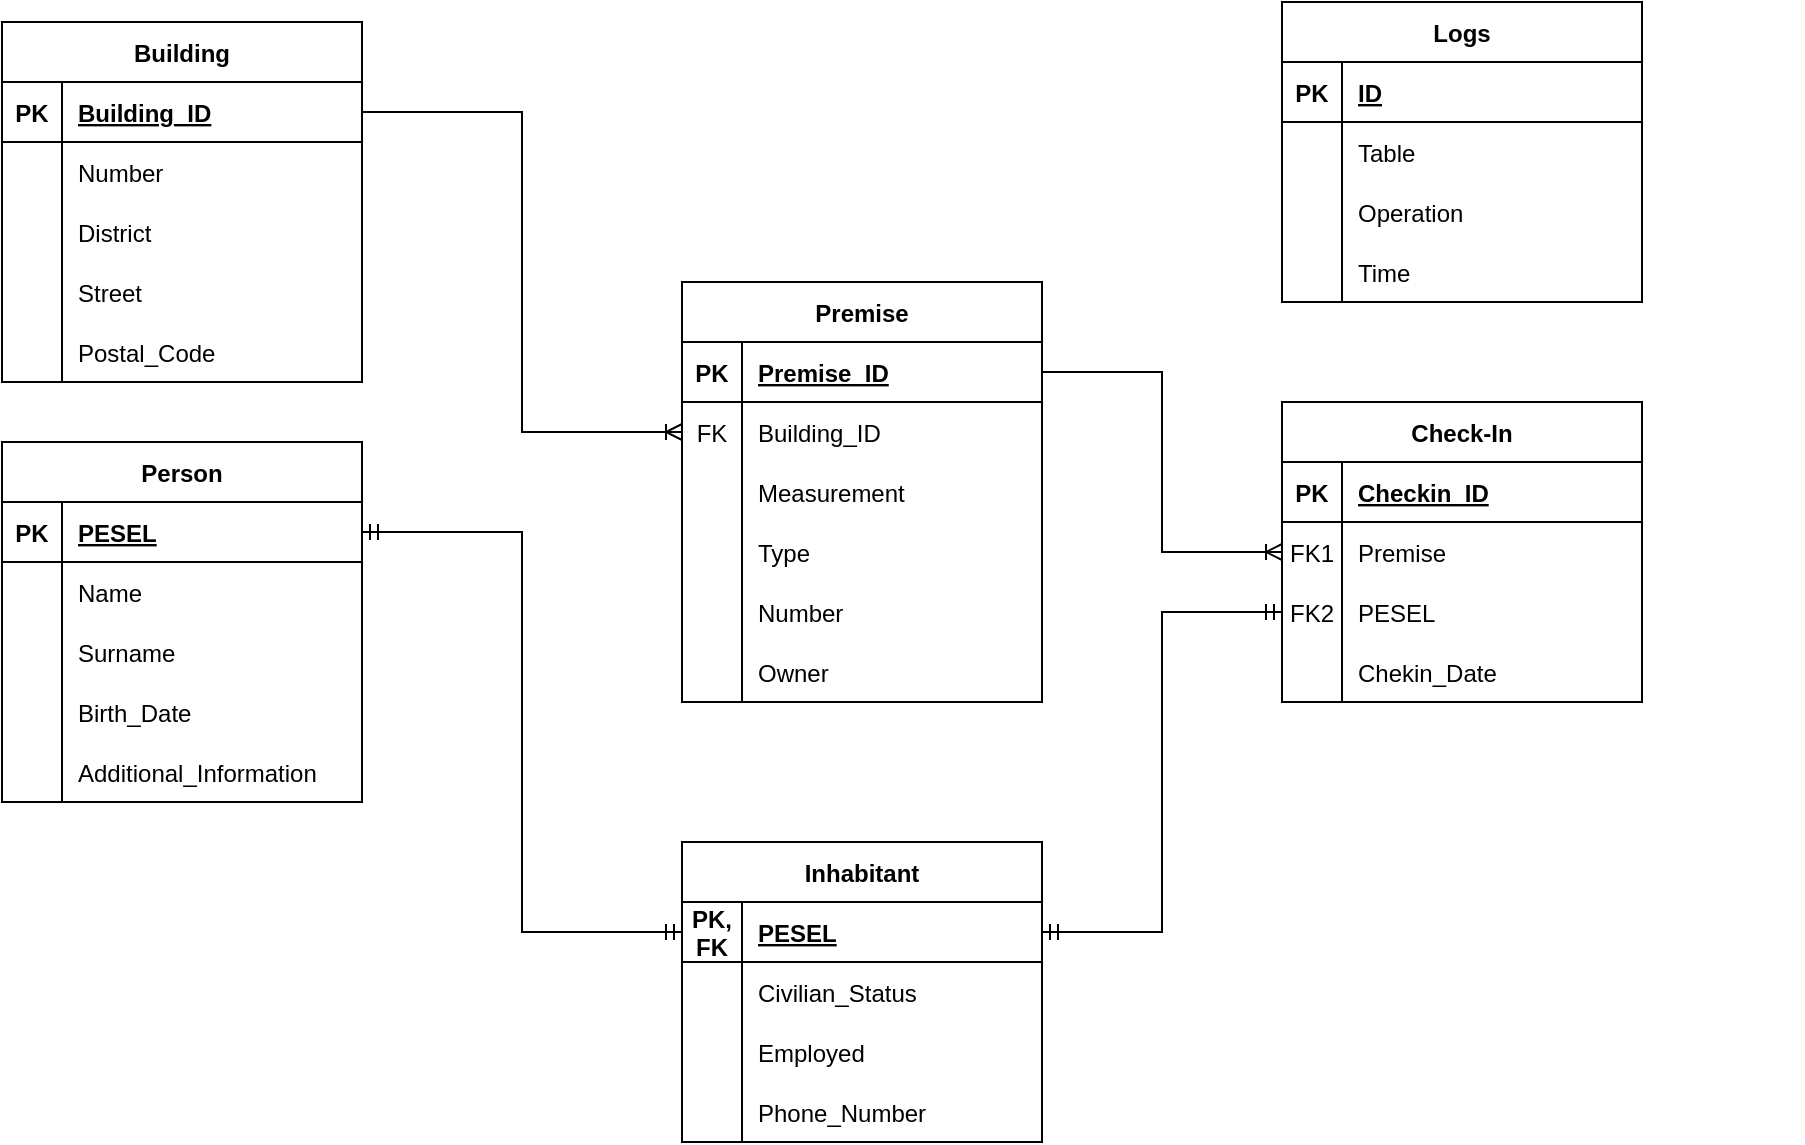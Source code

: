 <mxfile version="19.0.0" type="device" pages="2"><diagram id="moLgc521m12NCyKam7VI" name="Page-1"><mxGraphModel dx="2071" dy="676" grid="1" gridSize="35" guides="1" tooltips="1" connect="1" arrows="1" fold="1" page="1" pageScale="1" pageWidth="850" pageHeight="1100" math="0" shadow="0"><root><mxCell id="0"/><mxCell id="1" parent="0"/><mxCell id="jZ41p8CZAh1OkoE8-AUn-1" value="Person" style="shape=table;startSize=30;container=1;collapsible=1;childLayout=tableLayout;fixedRows=1;rowLines=0;fontStyle=1;align=center;resizeLast=1;" parent="1" vertex="1"><mxGeometry x="-640" y="250" width="180" height="180" as="geometry"/></mxCell><mxCell id="jZ41p8CZAh1OkoE8-AUn-2" value="" style="shape=tableRow;horizontal=0;startSize=0;swimlaneHead=0;swimlaneBody=0;fillColor=none;collapsible=0;dropTarget=0;points=[[0,0.5],[1,0.5]];portConstraint=eastwest;top=0;left=0;right=0;bottom=1;" parent="jZ41p8CZAh1OkoE8-AUn-1" vertex="1"><mxGeometry y="30" width="180" height="30" as="geometry"/></mxCell><mxCell id="jZ41p8CZAh1OkoE8-AUn-3" value="PK" style="shape=partialRectangle;connectable=0;fillColor=none;top=0;left=0;bottom=0;right=0;fontStyle=1;overflow=hidden;" parent="jZ41p8CZAh1OkoE8-AUn-2" vertex="1"><mxGeometry width="30" height="30" as="geometry"><mxRectangle width="30" height="30" as="alternateBounds"/></mxGeometry></mxCell><mxCell id="jZ41p8CZAh1OkoE8-AUn-4" value="PESEL" style="shape=partialRectangle;connectable=0;fillColor=none;top=0;left=0;bottom=0;right=0;align=left;spacingLeft=6;fontStyle=5;overflow=hidden;" parent="jZ41p8CZAh1OkoE8-AUn-2" vertex="1"><mxGeometry x="30" width="150" height="30" as="geometry"><mxRectangle width="150" height="30" as="alternateBounds"/></mxGeometry></mxCell><mxCell id="jZ41p8CZAh1OkoE8-AUn-5" value="" style="shape=tableRow;horizontal=0;startSize=0;swimlaneHead=0;swimlaneBody=0;fillColor=none;collapsible=0;dropTarget=0;points=[[0,0.5],[1,0.5]];portConstraint=eastwest;top=0;left=0;right=0;bottom=0;" parent="jZ41p8CZAh1OkoE8-AUn-1" vertex="1"><mxGeometry y="60" width="180" height="30" as="geometry"/></mxCell><mxCell id="jZ41p8CZAh1OkoE8-AUn-6" value="" style="shape=partialRectangle;connectable=0;fillColor=none;top=0;left=0;bottom=0;right=0;editable=1;overflow=hidden;" parent="jZ41p8CZAh1OkoE8-AUn-5" vertex="1"><mxGeometry width="30" height="30" as="geometry"><mxRectangle width="30" height="30" as="alternateBounds"/></mxGeometry></mxCell><mxCell id="jZ41p8CZAh1OkoE8-AUn-7" value="Name" style="shape=partialRectangle;connectable=0;fillColor=none;top=0;left=0;bottom=0;right=0;align=left;spacingLeft=6;overflow=hidden;" parent="jZ41p8CZAh1OkoE8-AUn-5" vertex="1"><mxGeometry x="30" width="150" height="30" as="geometry"><mxRectangle width="150" height="30" as="alternateBounds"/></mxGeometry></mxCell><mxCell id="jZ41p8CZAh1OkoE8-AUn-8" value="" style="shape=tableRow;horizontal=0;startSize=0;swimlaneHead=0;swimlaneBody=0;fillColor=none;collapsible=0;dropTarget=0;points=[[0,0.5],[1,0.5]];portConstraint=eastwest;top=0;left=0;right=0;bottom=0;" parent="jZ41p8CZAh1OkoE8-AUn-1" vertex="1"><mxGeometry y="90" width="180" height="30" as="geometry"/></mxCell><mxCell id="jZ41p8CZAh1OkoE8-AUn-9" value="" style="shape=partialRectangle;connectable=0;fillColor=none;top=0;left=0;bottom=0;right=0;editable=1;overflow=hidden;" parent="jZ41p8CZAh1OkoE8-AUn-8" vertex="1"><mxGeometry width="30" height="30" as="geometry"><mxRectangle width="30" height="30" as="alternateBounds"/></mxGeometry></mxCell><mxCell id="jZ41p8CZAh1OkoE8-AUn-10" value="Surname" style="shape=partialRectangle;connectable=0;fillColor=none;top=0;left=0;bottom=0;right=0;align=left;spacingLeft=6;overflow=hidden;" parent="jZ41p8CZAh1OkoE8-AUn-8" vertex="1"><mxGeometry x="30" width="150" height="30" as="geometry"><mxRectangle width="150" height="30" as="alternateBounds"/></mxGeometry></mxCell><mxCell id="jZ41p8CZAh1OkoE8-AUn-11" value="" style="shape=tableRow;horizontal=0;startSize=0;swimlaneHead=0;swimlaneBody=0;fillColor=none;collapsible=0;dropTarget=0;points=[[0,0.5],[1,0.5]];portConstraint=eastwest;top=0;left=0;right=0;bottom=0;" parent="jZ41p8CZAh1OkoE8-AUn-1" vertex="1"><mxGeometry y="120" width="180" height="30" as="geometry"/></mxCell><mxCell id="jZ41p8CZAh1OkoE8-AUn-12" value="" style="shape=partialRectangle;connectable=0;fillColor=none;top=0;left=0;bottom=0;right=0;editable=1;overflow=hidden;" parent="jZ41p8CZAh1OkoE8-AUn-11" vertex="1"><mxGeometry width="30" height="30" as="geometry"><mxRectangle width="30" height="30" as="alternateBounds"/></mxGeometry></mxCell><mxCell id="jZ41p8CZAh1OkoE8-AUn-13" value="Birth_Date" style="shape=partialRectangle;connectable=0;fillColor=none;top=0;left=0;bottom=0;right=0;align=left;spacingLeft=6;overflow=hidden;" parent="jZ41p8CZAh1OkoE8-AUn-11" vertex="1"><mxGeometry x="30" width="150" height="30" as="geometry"><mxRectangle width="150" height="30" as="alternateBounds"/></mxGeometry></mxCell><mxCell id="HREgjbCwTLpqX0zaJ1C2-5" value="" style="shape=tableRow;horizontal=0;startSize=0;swimlaneHead=0;swimlaneBody=0;fillColor=none;collapsible=0;dropTarget=0;points=[[0,0.5],[1,0.5]];portConstraint=eastwest;top=0;left=0;right=0;bottom=0;" parent="jZ41p8CZAh1OkoE8-AUn-1" vertex="1"><mxGeometry y="150" width="180" height="30" as="geometry"/></mxCell><mxCell id="HREgjbCwTLpqX0zaJ1C2-6" value="" style="shape=partialRectangle;connectable=0;fillColor=none;top=0;left=0;bottom=0;right=0;editable=1;overflow=hidden;" parent="HREgjbCwTLpqX0zaJ1C2-5" vertex="1"><mxGeometry width="30" height="30" as="geometry"><mxRectangle width="30" height="30" as="alternateBounds"/></mxGeometry></mxCell><mxCell id="HREgjbCwTLpqX0zaJ1C2-7" value="Additional_Information" style="shape=partialRectangle;connectable=0;fillColor=none;top=0;left=0;bottom=0;right=0;align=left;spacingLeft=6;overflow=hidden;" parent="HREgjbCwTLpqX0zaJ1C2-5" vertex="1"><mxGeometry x="30" width="150" height="30" as="geometry"><mxRectangle width="150" height="30" as="alternateBounds"/></mxGeometry></mxCell><mxCell id="jZ41p8CZAh1OkoE8-AUn-14" value="" style="shape=tableRow;horizontal=0;startSize=0;swimlaneHead=0;swimlaneBody=0;fillColor=none;collapsible=0;dropTarget=0;points=[[0,0.5],[1,0.5]];portConstraint=eastwest;top=0;left=0;right=0;bottom=0;" parent="1" vertex="1"><mxGeometry x="80" y="270" width="180" height="30" as="geometry"/></mxCell><mxCell id="jZ41p8CZAh1OkoE8-AUn-15" value="" style="shape=partialRectangle;connectable=0;fillColor=none;top=0;left=0;bottom=0;right=0;editable=1;overflow=hidden;" parent="jZ41p8CZAh1OkoE8-AUn-14" vertex="1"><mxGeometry width="30" height="30" as="geometry"><mxRectangle width="30" height="30" as="alternateBounds"/></mxGeometry></mxCell><mxCell id="jZ41p8CZAh1OkoE8-AUn-24" value="Premise" style="shape=table;startSize=30;container=1;collapsible=1;childLayout=tableLayout;fixedRows=1;rowLines=0;fontStyle=1;align=center;resizeLast=1;" parent="1" vertex="1"><mxGeometry x="-300" y="170" width="180" height="210" as="geometry"/></mxCell><mxCell id="jZ41p8CZAh1OkoE8-AUn-25" value="" style="shape=tableRow;horizontal=0;startSize=0;swimlaneHead=0;swimlaneBody=0;fillColor=none;collapsible=0;dropTarget=0;points=[[0,0.5],[1,0.5]];portConstraint=eastwest;top=0;left=0;right=0;bottom=1;" parent="jZ41p8CZAh1OkoE8-AUn-24" vertex="1"><mxGeometry y="30" width="180" height="30" as="geometry"/></mxCell><mxCell id="jZ41p8CZAh1OkoE8-AUn-26" value="PK" style="shape=partialRectangle;connectable=0;fillColor=none;top=0;left=0;bottom=0;right=0;fontStyle=1;overflow=hidden;" parent="jZ41p8CZAh1OkoE8-AUn-25" vertex="1"><mxGeometry width="30" height="30" as="geometry"><mxRectangle width="30" height="30" as="alternateBounds"/></mxGeometry></mxCell><mxCell id="jZ41p8CZAh1OkoE8-AUn-27" value="Premise_ID" style="shape=partialRectangle;connectable=0;fillColor=none;top=0;left=0;bottom=0;right=0;align=left;spacingLeft=6;fontStyle=5;overflow=hidden;" parent="jZ41p8CZAh1OkoE8-AUn-25" vertex="1"><mxGeometry x="30" width="150" height="30" as="geometry"><mxRectangle width="150" height="30" as="alternateBounds"/></mxGeometry></mxCell><mxCell id="jZ41p8CZAh1OkoE8-AUn-28" value="" style="shape=tableRow;horizontal=0;startSize=0;swimlaneHead=0;swimlaneBody=0;fillColor=none;collapsible=0;dropTarget=0;points=[[0,0.5],[1,0.5]];portConstraint=eastwest;top=0;left=0;right=0;bottom=0;" parent="jZ41p8CZAh1OkoE8-AUn-24" vertex="1"><mxGeometry y="60" width="180" height="30" as="geometry"/></mxCell><mxCell id="jZ41p8CZAh1OkoE8-AUn-29" value="FK" style="shape=partialRectangle;connectable=0;fillColor=none;top=0;left=0;bottom=0;right=0;editable=1;overflow=hidden;" parent="jZ41p8CZAh1OkoE8-AUn-28" vertex="1"><mxGeometry width="30" height="30" as="geometry"><mxRectangle width="30" height="30" as="alternateBounds"/></mxGeometry></mxCell><mxCell id="jZ41p8CZAh1OkoE8-AUn-30" value="Building_ID" style="shape=partialRectangle;connectable=0;fillColor=none;top=0;left=0;bottom=0;right=0;align=left;spacingLeft=6;overflow=hidden;" parent="jZ41p8CZAh1OkoE8-AUn-28" vertex="1"><mxGeometry x="30" width="150" height="30" as="geometry"><mxRectangle width="150" height="30" as="alternateBounds"/></mxGeometry></mxCell><mxCell id="jZ41p8CZAh1OkoE8-AUn-31" value="" style="shape=tableRow;horizontal=0;startSize=0;swimlaneHead=0;swimlaneBody=0;fillColor=none;collapsible=0;dropTarget=0;points=[[0,0.5],[1,0.5]];portConstraint=eastwest;top=0;left=0;right=0;bottom=0;" parent="jZ41p8CZAh1OkoE8-AUn-24" vertex="1"><mxGeometry y="90" width="180" height="30" as="geometry"/></mxCell><mxCell id="jZ41p8CZAh1OkoE8-AUn-32" value="" style="shape=partialRectangle;connectable=0;fillColor=none;top=0;left=0;bottom=0;right=0;editable=1;overflow=hidden;" parent="jZ41p8CZAh1OkoE8-AUn-31" vertex="1"><mxGeometry width="30" height="30" as="geometry"><mxRectangle width="30" height="30" as="alternateBounds"/></mxGeometry></mxCell><mxCell id="jZ41p8CZAh1OkoE8-AUn-33" value="Measurement" style="shape=partialRectangle;connectable=0;fillColor=none;top=0;left=0;bottom=0;right=0;align=left;spacingLeft=6;overflow=hidden;" parent="jZ41p8CZAh1OkoE8-AUn-31" vertex="1"><mxGeometry x="30" width="150" height="30" as="geometry"><mxRectangle width="150" height="30" as="alternateBounds"/></mxGeometry></mxCell><mxCell id="jZ41p8CZAh1OkoE8-AUn-34" value="" style="shape=tableRow;horizontal=0;startSize=0;swimlaneHead=0;swimlaneBody=0;fillColor=none;collapsible=0;dropTarget=0;points=[[0,0.5],[1,0.5]];portConstraint=eastwest;top=0;left=0;right=0;bottom=0;" parent="jZ41p8CZAh1OkoE8-AUn-24" vertex="1"><mxGeometry y="120" width="180" height="30" as="geometry"/></mxCell><mxCell id="jZ41p8CZAh1OkoE8-AUn-35" value="" style="shape=partialRectangle;connectable=0;fillColor=none;top=0;left=0;bottom=0;right=0;editable=1;overflow=hidden;" parent="jZ41p8CZAh1OkoE8-AUn-34" vertex="1"><mxGeometry width="30" height="30" as="geometry"><mxRectangle width="30" height="30" as="alternateBounds"/></mxGeometry></mxCell><mxCell id="jZ41p8CZAh1OkoE8-AUn-36" value="Type" style="shape=partialRectangle;connectable=0;fillColor=none;top=0;left=0;bottom=0;right=0;align=left;spacingLeft=6;overflow=hidden;" parent="jZ41p8CZAh1OkoE8-AUn-34" vertex="1"><mxGeometry x="30" width="150" height="30" as="geometry"><mxRectangle width="150" height="30" as="alternateBounds"/></mxGeometry></mxCell><mxCell id="jZ41p8CZAh1OkoE8-AUn-37" value="" style="shape=tableRow;horizontal=0;startSize=0;swimlaneHead=0;swimlaneBody=0;fillColor=none;collapsible=0;dropTarget=0;points=[[0,0.5],[1,0.5]];portConstraint=eastwest;top=0;left=0;right=0;bottom=0;" parent="jZ41p8CZAh1OkoE8-AUn-24" vertex="1"><mxGeometry y="150" width="180" height="30" as="geometry"/></mxCell><mxCell id="jZ41p8CZAh1OkoE8-AUn-38" value="" style="shape=partialRectangle;connectable=0;fillColor=none;top=0;left=0;bottom=0;right=0;editable=1;overflow=hidden;" parent="jZ41p8CZAh1OkoE8-AUn-37" vertex="1"><mxGeometry width="30" height="30" as="geometry"><mxRectangle width="30" height="30" as="alternateBounds"/></mxGeometry></mxCell><mxCell id="jZ41p8CZAh1OkoE8-AUn-39" value="Number" style="shape=partialRectangle;connectable=0;fillColor=none;top=0;left=0;bottom=0;right=0;align=left;spacingLeft=6;overflow=hidden;" parent="jZ41p8CZAh1OkoE8-AUn-37" vertex="1"><mxGeometry x="30" width="150" height="30" as="geometry"><mxRectangle width="150" height="30" as="alternateBounds"/></mxGeometry></mxCell><mxCell id="HREgjbCwTLpqX0zaJ1C2-9" value="" style="shape=tableRow;horizontal=0;startSize=0;swimlaneHead=0;swimlaneBody=0;fillColor=none;collapsible=0;dropTarget=0;points=[[0,0.5],[1,0.5]];portConstraint=eastwest;top=0;left=0;right=0;bottom=0;" parent="jZ41p8CZAh1OkoE8-AUn-24" vertex="1"><mxGeometry y="180" width="180" height="30" as="geometry"/></mxCell><mxCell id="HREgjbCwTLpqX0zaJ1C2-10" value="" style="shape=partialRectangle;connectable=0;fillColor=none;top=0;left=0;bottom=0;right=0;editable=1;overflow=hidden;" parent="HREgjbCwTLpqX0zaJ1C2-9" vertex="1"><mxGeometry width="30" height="30" as="geometry"><mxRectangle width="30" height="30" as="alternateBounds"/></mxGeometry></mxCell><mxCell id="HREgjbCwTLpqX0zaJ1C2-11" value="Owner" style="shape=partialRectangle;connectable=0;fillColor=none;top=0;left=0;bottom=0;right=0;align=left;spacingLeft=6;overflow=hidden;" parent="HREgjbCwTLpqX0zaJ1C2-9" vertex="1"><mxGeometry x="30" width="150" height="30" as="geometry"><mxRectangle width="150" height="30" as="alternateBounds"/></mxGeometry></mxCell><mxCell id="jZ41p8CZAh1OkoE8-AUn-40" value="Building" style="shape=table;startSize=30;container=1;collapsible=1;childLayout=tableLayout;fixedRows=1;rowLines=0;fontStyle=1;align=center;resizeLast=1;" parent="1" vertex="1"><mxGeometry x="-640" y="40" width="180" height="180" as="geometry"/></mxCell><mxCell id="jZ41p8CZAh1OkoE8-AUn-41" value="" style="shape=tableRow;horizontal=0;startSize=0;swimlaneHead=0;swimlaneBody=0;fillColor=none;collapsible=0;dropTarget=0;points=[[0,0.5],[1,0.5]];portConstraint=eastwest;top=0;left=0;right=0;bottom=1;" parent="jZ41p8CZAh1OkoE8-AUn-40" vertex="1"><mxGeometry y="30" width="180" height="30" as="geometry"/></mxCell><mxCell id="jZ41p8CZAh1OkoE8-AUn-42" value="PK" style="shape=partialRectangle;connectable=0;fillColor=none;top=0;left=0;bottom=0;right=0;fontStyle=1;overflow=hidden;" parent="jZ41p8CZAh1OkoE8-AUn-41" vertex="1"><mxGeometry width="30" height="30" as="geometry"><mxRectangle width="30" height="30" as="alternateBounds"/></mxGeometry></mxCell><mxCell id="jZ41p8CZAh1OkoE8-AUn-43" value="Building_ID" style="shape=partialRectangle;connectable=0;fillColor=none;top=0;left=0;bottom=0;right=0;align=left;spacingLeft=6;fontStyle=5;overflow=hidden;" parent="jZ41p8CZAh1OkoE8-AUn-41" vertex="1"><mxGeometry x="30" width="150" height="30" as="geometry"><mxRectangle width="150" height="30" as="alternateBounds"/></mxGeometry></mxCell><mxCell id="jZ41p8CZAh1OkoE8-AUn-44" value="" style="shape=tableRow;horizontal=0;startSize=0;swimlaneHead=0;swimlaneBody=0;fillColor=none;collapsible=0;dropTarget=0;points=[[0,0.5],[1,0.5]];portConstraint=eastwest;top=0;left=0;right=0;bottom=0;" parent="jZ41p8CZAh1OkoE8-AUn-40" vertex="1"><mxGeometry y="60" width="180" height="30" as="geometry"/></mxCell><mxCell id="jZ41p8CZAh1OkoE8-AUn-45" value="" style="shape=partialRectangle;connectable=0;fillColor=none;top=0;left=0;bottom=0;right=0;editable=1;overflow=hidden;" parent="jZ41p8CZAh1OkoE8-AUn-44" vertex="1"><mxGeometry width="30" height="30" as="geometry"><mxRectangle width="30" height="30" as="alternateBounds"/></mxGeometry></mxCell><mxCell id="jZ41p8CZAh1OkoE8-AUn-46" value="Number" style="shape=partialRectangle;connectable=0;fillColor=none;top=0;left=0;bottom=0;right=0;align=left;spacingLeft=6;overflow=hidden;" parent="jZ41p8CZAh1OkoE8-AUn-44" vertex="1"><mxGeometry x="30" width="150" height="30" as="geometry"><mxRectangle width="150" height="30" as="alternateBounds"/></mxGeometry></mxCell><mxCell id="jZ41p8CZAh1OkoE8-AUn-47" value="" style="shape=tableRow;horizontal=0;startSize=0;swimlaneHead=0;swimlaneBody=0;fillColor=none;collapsible=0;dropTarget=0;points=[[0,0.5],[1,0.5]];portConstraint=eastwest;top=0;left=0;right=0;bottom=0;" parent="jZ41p8CZAh1OkoE8-AUn-40" vertex="1"><mxGeometry y="90" width="180" height="30" as="geometry"/></mxCell><mxCell id="jZ41p8CZAh1OkoE8-AUn-48" value="" style="shape=partialRectangle;connectable=0;fillColor=none;top=0;left=0;bottom=0;right=0;editable=1;overflow=hidden;" parent="jZ41p8CZAh1OkoE8-AUn-47" vertex="1"><mxGeometry width="30" height="30" as="geometry"><mxRectangle width="30" height="30" as="alternateBounds"/></mxGeometry></mxCell><mxCell id="jZ41p8CZAh1OkoE8-AUn-49" value="District" style="shape=partialRectangle;connectable=0;fillColor=none;top=0;left=0;bottom=0;right=0;align=left;spacingLeft=6;overflow=hidden;" parent="jZ41p8CZAh1OkoE8-AUn-47" vertex="1"><mxGeometry x="30" width="150" height="30" as="geometry"><mxRectangle width="150" height="30" as="alternateBounds"/></mxGeometry></mxCell><mxCell id="jZ41p8CZAh1OkoE8-AUn-50" value="" style="shape=tableRow;horizontal=0;startSize=0;swimlaneHead=0;swimlaneBody=0;fillColor=none;collapsible=0;dropTarget=0;points=[[0,0.5],[1,0.5]];portConstraint=eastwest;top=0;left=0;right=0;bottom=0;" parent="jZ41p8CZAh1OkoE8-AUn-40" vertex="1"><mxGeometry y="120" width="180" height="30" as="geometry"/></mxCell><mxCell id="jZ41p8CZAh1OkoE8-AUn-51" value="" style="shape=partialRectangle;connectable=0;fillColor=none;top=0;left=0;bottom=0;right=0;editable=1;overflow=hidden;" parent="jZ41p8CZAh1OkoE8-AUn-50" vertex="1"><mxGeometry width="30" height="30" as="geometry"><mxRectangle width="30" height="30" as="alternateBounds"/></mxGeometry></mxCell><mxCell id="jZ41p8CZAh1OkoE8-AUn-52" value="Street" style="shape=partialRectangle;connectable=0;fillColor=none;top=0;left=0;bottom=0;right=0;align=left;spacingLeft=6;overflow=hidden;" parent="jZ41p8CZAh1OkoE8-AUn-50" vertex="1"><mxGeometry x="30" width="150" height="30" as="geometry"><mxRectangle width="150" height="30" as="alternateBounds"/></mxGeometry></mxCell><mxCell id="jZ41p8CZAh1OkoE8-AUn-53" value="" style="shape=tableRow;horizontal=0;startSize=0;swimlaneHead=0;swimlaneBody=0;fillColor=none;collapsible=0;dropTarget=0;points=[[0,0.5],[1,0.5]];portConstraint=eastwest;top=0;left=0;right=0;bottom=0;" parent="jZ41p8CZAh1OkoE8-AUn-40" vertex="1"><mxGeometry y="150" width="180" height="30" as="geometry"/></mxCell><mxCell id="jZ41p8CZAh1OkoE8-AUn-54" value="" style="shape=partialRectangle;connectable=0;fillColor=none;top=0;left=0;bottom=0;right=0;editable=1;overflow=hidden;" parent="jZ41p8CZAh1OkoE8-AUn-53" vertex="1"><mxGeometry width="30" height="30" as="geometry"><mxRectangle width="30" height="30" as="alternateBounds"/></mxGeometry></mxCell><mxCell id="jZ41p8CZAh1OkoE8-AUn-55" value="Postal_Code" style="shape=partialRectangle;connectable=0;fillColor=none;top=0;left=0;bottom=0;right=0;align=left;spacingLeft=6;overflow=hidden;" parent="jZ41p8CZAh1OkoE8-AUn-53" vertex="1"><mxGeometry x="30" width="150" height="30" as="geometry"><mxRectangle width="150" height="30" as="alternateBounds"/></mxGeometry></mxCell><mxCell id="jZ41p8CZAh1OkoE8-AUn-58" value="Check-In" style="shape=table;startSize=30;container=1;collapsible=1;childLayout=tableLayout;fixedRows=1;rowLines=0;fontStyle=1;align=center;resizeLast=1;" parent="1" vertex="1"><mxGeometry y="230" width="180" height="150" as="geometry"/></mxCell><mxCell id="jZ41p8CZAh1OkoE8-AUn-59" value="" style="shape=tableRow;horizontal=0;startSize=0;swimlaneHead=0;swimlaneBody=0;fillColor=none;collapsible=0;dropTarget=0;points=[[0,0.5],[1,0.5]];portConstraint=eastwest;top=0;left=0;right=0;bottom=1;" parent="jZ41p8CZAh1OkoE8-AUn-58" vertex="1"><mxGeometry y="30" width="180" height="30" as="geometry"/></mxCell><mxCell id="jZ41p8CZAh1OkoE8-AUn-60" value="PK" style="shape=partialRectangle;connectable=0;fillColor=none;top=0;left=0;bottom=0;right=0;fontStyle=1;overflow=hidden;" parent="jZ41p8CZAh1OkoE8-AUn-59" vertex="1"><mxGeometry width="30" height="30" as="geometry"><mxRectangle width="30" height="30" as="alternateBounds"/></mxGeometry></mxCell><mxCell id="jZ41p8CZAh1OkoE8-AUn-61" value="Checkin_ID" style="shape=partialRectangle;connectable=0;fillColor=none;top=0;left=0;bottom=0;right=0;align=left;spacingLeft=6;fontStyle=5;overflow=hidden;" parent="jZ41p8CZAh1OkoE8-AUn-59" vertex="1"><mxGeometry x="30" width="150" height="30" as="geometry"><mxRectangle width="150" height="30" as="alternateBounds"/></mxGeometry></mxCell><mxCell id="jZ41p8CZAh1OkoE8-AUn-65" value="" style="shape=tableRow;horizontal=0;startSize=0;swimlaneHead=0;swimlaneBody=0;fillColor=none;collapsible=0;dropTarget=0;points=[[0,0.5],[1,0.5]];portConstraint=eastwest;top=0;left=0;right=0;bottom=0;" parent="jZ41p8CZAh1OkoE8-AUn-58" vertex="1"><mxGeometry y="60" width="180" height="30" as="geometry"/></mxCell><mxCell id="jZ41p8CZAh1OkoE8-AUn-66" value="FK1" style="shape=partialRectangle;connectable=0;fillColor=none;top=0;left=0;bottom=0;right=0;editable=1;overflow=hidden;" parent="jZ41p8CZAh1OkoE8-AUn-65" vertex="1"><mxGeometry width="30" height="30" as="geometry"><mxRectangle width="30" height="30" as="alternateBounds"/></mxGeometry></mxCell><mxCell id="jZ41p8CZAh1OkoE8-AUn-67" value="Premise" style="shape=partialRectangle;connectable=0;fillColor=none;top=0;left=0;bottom=0;right=0;align=left;spacingLeft=6;overflow=hidden;" parent="jZ41p8CZAh1OkoE8-AUn-65" vertex="1"><mxGeometry x="30" width="150" height="30" as="geometry"><mxRectangle width="150" height="30" as="alternateBounds"/></mxGeometry></mxCell><mxCell id="jZ41p8CZAh1OkoE8-AUn-68" value="" style="shape=tableRow;horizontal=0;startSize=0;swimlaneHead=0;swimlaneBody=0;fillColor=none;collapsible=0;dropTarget=0;points=[[0,0.5],[1,0.5]];portConstraint=eastwest;top=0;left=0;right=0;bottom=0;" parent="jZ41p8CZAh1OkoE8-AUn-58" vertex="1"><mxGeometry y="90" width="180" height="30" as="geometry"/></mxCell><mxCell id="jZ41p8CZAh1OkoE8-AUn-69" value="FK2" style="shape=partialRectangle;connectable=0;fillColor=none;top=0;left=0;bottom=0;right=0;editable=1;overflow=hidden;" parent="jZ41p8CZAh1OkoE8-AUn-68" vertex="1"><mxGeometry width="30" height="30" as="geometry"><mxRectangle width="30" height="30" as="alternateBounds"/></mxGeometry></mxCell><mxCell id="jZ41p8CZAh1OkoE8-AUn-70" value="PESEL" style="shape=partialRectangle;connectable=0;fillColor=none;top=0;left=0;bottom=0;right=0;align=left;spacingLeft=6;overflow=hidden;" parent="jZ41p8CZAh1OkoE8-AUn-68" vertex="1"><mxGeometry x="30" width="150" height="30" as="geometry"><mxRectangle width="150" height="30" as="alternateBounds"/></mxGeometry></mxCell><mxCell id="jZ41p8CZAh1OkoE8-AUn-71" value="" style="shape=tableRow;horizontal=0;startSize=0;swimlaneHead=0;swimlaneBody=0;fillColor=none;collapsible=0;dropTarget=0;points=[[0,0.5],[1,0.5]];portConstraint=eastwest;top=0;left=0;right=0;bottom=0;" parent="jZ41p8CZAh1OkoE8-AUn-58" vertex="1"><mxGeometry y="120" width="180" height="30" as="geometry"/></mxCell><mxCell id="jZ41p8CZAh1OkoE8-AUn-72" value="" style="shape=partialRectangle;connectable=0;fillColor=none;top=0;left=0;bottom=0;right=0;editable=1;overflow=hidden;" parent="jZ41p8CZAh1OkoE8-AUn-71" vertex="1"><mxGeometry width="30" height="30" as="geometry"><mxRectangle width="30" height="30" as="alternateBounds"/></mxGeometry></mxCell><mxCell id="jZ41p8CZAh1OkoE8-AUn-73" value="Chekin_Date" style="shape=partialRectangle;connectable=0;fillColor=none;top=0;left=0;bottom=0;right=0;align=left;spacingLeft=6;overflow=hidden;" parent="jZ41p8CZAh1OkoE8-AUn-71" vertex="1"><mxGeometry x="30" width="150" height="30" as="geometry"><mxRectangle width="150" height="30" as="alternateBounds"/></mxGeometry></mxCell><mxCell id="jZ41p8CZAh1OkoE8-AUn-74" value="Inhabitant" style="shape=table;startSize=30;container=1;collapsible=1;childLayout=tableLayout;fixedRows=1;rowLines=0;fontStyle=1;align=center;resizeLast=1;" parent="1" vertex="1"><mxGeometry x="-300" y="450" width="180" height="150" as="geometry"/></mxCell><mxCell id="jZ41p8CZAh1OkoE8-AUn-75" value="" style="shape=tableRow;horizontal=0;startSize=0;swimlaneHead=0;swimlaneBody=0;fillColor=none;collapsible=0;dropTarget=0;points=[[0,0.5],[1,0.5]];portConstraint=eastwest;top=0;left=0;right=0;bottom=1;" parent="jZ41p8CZAh1OkoE8-AUn-74" vertex="1"><mxGeometry y="30" width="180" height="30" as="geometry"/></mxCell><mxCell id="jZ41p8CZAh1OkoE8-AUn-76" value="PK,&#10;FK" style="shape=partialRectangle;connectable=0;fillColor=none;top=0;left=0;bottom=0;right=0;fontStyle=1;overflow=hidden;" parent="jZ41p8CZAh1OkoE8-AUn-75" vertex="1"><mxGeometry width="30" height="30" as="geometry"><mxRectangle width="30" height="30" as="alternateBounds"/></mxGeometry></mxCell><mxCell id="jZ41p8CZAh1OkoE8-AUn-77" value="PESEL" style="shape=partialRectangle;connectable=0;fillColor=none;top=0;left=0;bottom=0;right=0;align=left;spacingLeft=6;fontStyle=5;overflow=hidden;" parent="jZ41p8CZAh1OkoE8-AUn-75" vertex="1"><mxGeometry x="30" width="150" height="30" as="geometry"><mxRectangle width="150" height="30" as="alternateBounds"/></mxGeometry></mxCell><mxCell id="jZ41p8CZAh1OkoE8-AUn-81" value="" style="shape=tableRow;horizontal=0;startSize=0;swimlaneHead=0;swimlaneBody=0;fillColor=none;collapsible=0;dropTarget=0;points=[[0,0.5],[1,0.5]];portConstraint=eastwest;top=0;left=0;right=0;bottom=0;" parent="jZ41p8CZAh1OkoE8-AUn-74" vertex="1"><mxGeometry y="60" width="180" height="30" as="geometry"/></mxCell><mxCell id="jZ41p8CZAh1OkoE8-AUn-82" value="" style="shape=partialRectangle;connectable=0;fillColor=none;top=0;left=0;bottom=0;right=0;editable=1;overflow=hidden;" parent="jZ41p8CZAh1OkoE8-AUn-81" vertex="1"><mxGeometry width="30" height="30" as="geometry"><mxRectangle width="30" height="30" as="alternateBounds"/></mxGeometry></mxCell><mxCell id="jZ41p8CZAh1OkoE8-AUn-83" value="Civilian_Status" style="shape=partialRectangle;connectable=0;fillColor=none;top=0;left=0;bottom=0;right=0;align=left;spacingLeft=6;overflow=hidden;" parent="jZ41p8CZAh1OkoE8-AUn-81" vertex="1"><mxGeometry x="30" width="150" height="30" as="geometry"><mxRectangle width="150" height="30" as="alternateBounds"/></mxGeometry></mxCell><mxCell id="jZ41p8CZAh1OkoE8-AUn-84" value="" style="shape=tableRow;horizontal=0;startSize=0;swimlaneHead=0;swimlaneBody=0;fillColor=none;collapsible=0;dropTarget=0;points=[[0,0.5],[1,0.5]];portConstraint=eastwest;top=0;left=0;right=0;bottom=0;" parent="jZ41p8CZAh1OkoE8-AUn-74" vertex="1"><mxGeometry y="90" width="180" height="30" as="geometry"/></mxCell><mxCell id="jZ41p8CZAh1OkoE8-AUn-85" value="" style="shape=partialRectangle;connectable=0;fillColor=none;top=0;left=0;bottom=0;right=0;editable=1;overflow=hidden;" parent="jZ41p8CZAh1OkoE8-AUn-84" vertex="1"><mxGeometry width="30" height="30" as="geometry"><mxRectangle width="30" height="30" as="alternateBounds"/></mxGeometry></mxCell><mxCell id="jZ41p8CZAh1OkoE8-AUn-86" value="Employed" style="shape=partialRectangle;connectable=0;fillColor=none;top=0;left=0;bottom=0;right=0;align=left;spacingLeft=6;overflow=hidden;" parent="jZ41p8CZAh1OkoE8-AUn-84" vertex="1"><mxGeometry x="30" width="150" height="30" as="geometry"><mxRectangle width="150" height="30" as="alternateBounds"/></mxGeometry></mxCell><mxCell id="jZ41p8CZAh1OkoE8-AUn-87" value="" style="shape=tableRow;horizontal=0;startSize=0;swimlaneHead=0;swimlaneBody=0;fillColor=none;collapsible=0;dropTarget=0;points=[[0,0.5],[1,0.5]];portConstraint=eastwest;top=0;left=0;right=0;bottom=0;" parent="jZ41p8CZAh1OkoE8-AUn-74" vertex="1"><mxGeometry y="120" width="180" height="30" as="geometry"/></mxCell><mxCell id="jZ41p8CZAh1OkoE8-AUn-88" value="" style="shape=partialRectangle;connectable=0;fillColor=none;top=0;left=0;bottom=0;right=0;editable=1;overflow=hidden;" parent="jZ41p8CZAh1OkoE8-AUn-87" vertex="1"><mxGeometry width="30" height="30" as="geometry"><mxRectangle width="30" height="30" as="alternateBounds"/></mxGeometry></mxCell><mxCell id="jZ41p8CZAh1OkoE8-AUn-89" value="Phone_Number" style="shape=partialRectangle;connectable=0;fillColor=none;top=0;left=0;bottom=0;right=0;align=left;spacingLeft=6;overflow=hidden;" parent="jZ41p8CZAh1OkoE8-AUn-87" vertex="1"><mxGeometry x="30" width="150" height="30" as="geometry"><mxRectangle width="150" height="30" as="alternateBounds"/></mxGeometry></mxCell><mxCell id="HREgjbCwTLpqX0zaJ1C2-21" value="" style="edgeStyle=orthogonalEdgeStyle;fontSize=12;html=1;endArrow=ERoneToMany;rounded=0;elbow=vertical;exitX=1;exitY=0.5;exitDx=0;exitDy=0;entryX=0;entryY=0.5;entryDx=0;entryDy=0;" parent="1" source="jZ41p8CZAh1OkoE8-AUn-41" target="jZ41p8CZAh1OkoE8-AUn-28" edge="1"><mxGeometry width="100" height="100" relative="1" as="geometry"><mxPoint x="-770" y="320" as="sourcePoint"/><mxPoint x="-670" y="220" as="targetPoint"/></mxGeometry></mxCell><mxCell id="HREgjbCwTLpqX0zaJ1C2-24" value="" style="edgeStyle=orthogonalEdgeStyle;fontSize=12;html=1;endArrow=ERoneToMany;rounded=0;elbow=vertical;exitX=1;exitY=0.5;exitDx=0;exitDy=0;entryX=0;entryY=0.5;entryDx=0;entryDy=0;" parent="1" source="jZ41p8CZAh1OkoE8-AUn-25" target="jZ41p8CZAh1OkoE8-AUn-65" edge="1"><mxGeometry width="100" height="100" relative="1" as="geometry"><mxPoint x="-80" y="180" as="sourcePoint"/><mxPoint x="20" y="80" as="targetPoint"/></mxGeometry></mxCell><mxCell id="HREgjbCwTLpqX0zaJ1C2-25" value="" style="edgeStyle=orthogonalEdgeStyle;fontSize=12;html=1;endArrow=ERmandOne;startArrow=ERmandOne;rounded=0;elbow=vertical;exitX=1;exitY=0.5;exitDx=0;exitDy=0;entryX=0;entryY=0.5;entryDx=0;entryDy=0;" parent="1" source="jZ41p8CZAh1OkoE8-AUn-75" target="jZ41p8CZAh1OkoE8-AUn-68" edge="1"><mxGeometry width="100" height="100" relative="1" as="geometry"><mxPoint x="-10" y="575" as="sourcePoint"/><mxPoint x="90" y="475" as="targetPoint"/></mxGeometry></mxCell><mxCell id="EXK_LaXaY_MdUeCtmoyE-1" value="Logs" style="shape=table;startSize=30;container=1;collapsible=1;childLayout=tableLayout;fixedRows=1;rowLines=0;fontStyle=1;align=center;resizeLast=1;" vertex="1" parent="1"><mxGeometry y="30" width="180" height="150" as="geometry"/></mxCell><mxCell id="EXK_LaXaY_MdUeCtmoyE-2" value="" style="shape=tableRow;horizontal=0;startSize=0;swimlaneHead=0;swimlaneBody=0;fillColor=none;collapsible=0;dropTarget=0;points=[[0,0.5],[1,0.5]];portConstraint=eastwest;top=0;left=0;right=0;bottom=1;" vertex="1" parent="EXK_LaXaY_MdUeCtmoyE-1"><mxGeometry y="30" width="180" height="30" as="geometry"/></mxCell><mxCell id="EXK_LaXaY_MdUeCtmoyE-3" value="PK" style="shape=partialRectangle;connectable=0;fillColor=none;top=0;left=0;bottom=0;right=0;fontStyle=1;overflow=hidden;" vertex="1" parent="EXK_LaXaY_MdUeCtmoyE-2"><mxGeometry width="30" height="30" as="geometry"><mxRectangle width="30" height="30" as="alternateBounds"/></mxGeometry></mxCell><mxCell id="EXK_LaXaY_MdUeCtmoyE-4" value="ID" style="shape=partialRectangle;connectable=0;fillColor=none;top=0;left=0;bottom=0;right=0;align=left;spacingLeft=6;fontStyle=5;overflow=hidden;" vertex="1" parent="EXK_LaXaY_MdUeCtmoyE-2"><mxGeometry x="30" width="150" height="30" as="geometry"><mxRectangle width="150" height="30" as="alternateBounds"/></mxGeometry></mxCell><mxCell id="EXK_LaXaY_MdUeCtmoyE-5" value="" style="shape=tableRow;horizontal=0;startSize=0;swimlaneHead=0;swimlaneBody=0;fillColor=none;collapsible=0;dropTarget=0;points=[[0,0.5],[1,0.5]];portConstraint=eastwest;top=0;left=0;right=0;bottom=0;" vertex="1" parent="EXK_LaXaY_MdUeCtmoyE-1"><mxGeometry y="60" width="180" height="30" as="geometry"/></mxCell><mxCell id="EXK_LaXaY_MdUeCtmoyE-6" value="" style="shape=partialRectangle;connectable=0;fillColor=none;top=0;left=0;bottom=0;right=0;editable=1;overflow=hidden;" vertex="1" parent="EXK_LaXaY_MdUeCtmoyE-5"><mxGeometry width="30" height="30" as="geometry"><mxRectangle width="30" height="30" as="alternateBounds"/></mxGeometry></mxCell><mxCell id="EXK_LaXaY_MdUeCtmoyE-7" value="Table" style="shape=partialRectangle;connectable=0;fillColor=none;top=0;left=0;bottom=0;right=0;align=left;spacingLeft=6;overflow=hidden;" vertex="1" parent="EXK_LaXaY_MdUeCtmoyE-5"><mxGeometry x="30" width="150" height="30" as="geometry"><mxRectangle width="150" height="30" as="alternateBounds"/></mxGeometry></mxCell><mxCell id="EXK_LaXaY_MdUeCtmoyE-8" value="" style="shape=tableRow;horizontal=0;startSize=0;swimlaneHead=0;swimlaneBody=0;fillColor=none;collapsible=0;dropTarget=0;points=[[0,0.5],[1,0.5]];portConstraint=eastwest;top=0;left=0;right=0;bottom=0;" vertex="1" parent="EXK_LaXaY_MdUeCtmoyE-1"><mxGeometry y="90" width="180" height="30" as="geometry"/></mxCell><mxCell id="EXK_LaXaY_MdUeCtmoyE-9" value="" style="shape=partialRectangle;connectable=0;fillColor=none;top=0;left=0;bottom=0;right=0;editable=1;overflow=hidden;" vertex="1" parent="EXK_LaXaY_MdUeCtmoyE-8"><mxGeometry width="30" height="30" as="geometry"><mxRectangle width="30" height="30" as="alternateBounds"/></mxGeometry></mxCell><mxCell id="EXK_LaXaY_MdUeCtmoyE-10" value="Operation" style="shape=partialRectangle;connectable=0;fillColor=none;top=0;left=0;bottom=0;right=0;align=left;spacingLeft=6;overflow=hidden;" vertex="1" parent="EXK_LaXaY_MdUeCtmoyE-8"><mxGeometry x="30" width="150" height="30" as="geometry"><mxRectangle width="150" height="30" as="alternateBounds"/></mxGeometry></mxCell><mxCell id="EXK_LaXaY_MdUeCtmoyE-11" value="" style="shape=tableRow;horizontal=0;startSize=0;swimlaneHead=0;swimlaneBody=0;fillColor=none;collapsible=0;dropTarget=0;points=[[0,0.5],[1,0.5]];portConstraint=eastwest;top=0;left=0;right=0;bottom=0;" vertex="1" parent="EXK_LaXaY_MdUeCtmoyE-1"><mxGeometry y="120" width="180" height="30" as="geometry"/></mxCell><mxCell id="EXK_LaXaY_MdUeCtmoyE-12" value="" style="shape=partialRectangle;connectable=0;fillColor=none;top=0;left=0;bottom=0;right=0;editable=1;overflow=hidden;" vertex="1" parent="EXK_LaXaY_MdUeCtmoyE-11"><mxGeometry width="30" height="30" as="geometry"><mxRectangle width="30" height="30" as="alternateBounds"/></mxGeometry></mxCell><mxCell id="EXK_LaXaY_MdUeCtmoyE-13" value="Time" style="shape=partialRectangle;connectable=0;fillColor=none;top=0;left=0;bottom=0;right=0;align=left;spacingLeft=6;overflow=hidden;" vertex="1" parent="EXK_LaXaY_MdUeCtmoyE-11"><mxGeometry x="30" width="150" height="30" as="geometry"><mxRectangle width="150" height="30" as="alternateBounds"/></mxGeometry></mxCell><mxCell id="Og6f28orvOV83T1LFWui-1" value="" style="edgeStyle=orthogonalEdgeStyle;fontSize=12;html=1;endArrow=ERmandOne;startArrow=ERmandOne;rounded=0;entryX=0;entryY=0.5;entryDx=0;entryDy=0;exitX=1;exitY=0.5;exitDx=0;exitDy=0;" edge="1" parent="1" source="jZ41p8CZAh1OkoE8-AUn-2" target="jZ41p8CZAh1OkoE8-AUn-75"><mxGeometry width="100" height="100" relative="1" as="geometry"><mxPoint x="-525" y="575" as="sourcePoint"/><mxPoint x="-425" y="475" as="targetPoint"/></mxGeometry></mxCell></root></mxGraphModel></diagram><diagram id="Qw1jidjjeLGn5k0M5zvG" name="Page-2"><mxGraphModel dx="2071" dy="676" grid="1" gridSize="10" guides="1" tooltips="1" connect="1" arrows="1" fold="1" page="1" pageScale="1" pageWidth="850" pageHeight="1100" math="0" shadow="0"><root><mxCell id="0"/><mxCell id="1" parent="0"/><mxCell id="U7w31GpJfEegzD1zdbdM-1" value="Person" style="shape=table;startSize=30;container=1;collapsible=1;childLayout=tableLayout;fixedRows=1;rowLines=0;fontStyle=1;align=center;resizeLast=1;" vertex="1" parent="1"><mxGeometry x="-640" y="250" width="230" height="180" as="geometry"/></mxCell><mxCell id="U7w31GpJfEegzD1zdbdM-2" value="" style="shape=tableRow;horizontal=0;startSize=0;swimlaneHead=0;swimlaneBody=0;fillColor=none;collapsible=0;dropTarget=0;points=[[0,0.5],[1,0.5]];portConstraint=eastwest;top=0;left=0;right=0;bottom=1;" vertex="1" parent="U7w31GpJfEegzD1zdbdM-1"><mxGeometry y="30" width="230" height="30" as="geometry"/></mxCell><mxCell id="U7w31GpJfEegzD1zdbdM-3" value="PK" style="shape=partialRectangle;connectable=0;fillColor=none;top=0;left=0;bottom=0;right=0;fontStyle=1;overflow=hidden;" vertex="1" parent="U7w31GpJfEegzD1zdbdM-2"><mxGeometry width="30" height="30" as="geometry"><mxRectangle width="30" height="30" as="alternateBounds"/></mxGeometry></mxCell><mxCell id="U7w31GpJfEegzD1zdbdM-4" value="PESEL : varchar(11)" style="shape=partialRectangle;connectable=0;fillColor=none;top=0;left=0;bottom=0;right=0;align=left;spacingLeft=6;fontStyle=5;overflow=hidden;" vertex="1" parent="U7w31GpJfEegzD1zdbdM-2"><mxGeometry x="30" width="200" height="30" as="geometry"><mxRectangle width="200" height="30" as="alternateBounds"/></mxGeometry></mxCell><mxCell id="U7w31GpJfEegzD1zdbdM-5" value="" style="shape=tableRow;horizontal=0;startSize=0;swimlaneHead=0;swimlaneBody=0;fillColor=none;collapsible=0;dropTarget=0;points=[[0,0.5],[1,0.5]];portConstraint=eastwest;top=0;left=0;right=0;bottom=0;" vertex="1" parent="U7w31GpJfEegzD1zdbdM-1"><mxGeometry y="60" width="230" height="30" as="geometry"/></mxCell><mxCell id="U7w31GpJfEegzD1zdbdM-6" value="" style="shape=partialRectangle;connectable=0;fillColor=none;top=0;left=0;bottom=0;right=0;editable=1;overflow=hidden;" vertex="1" parent="U7w31GpJfEegzD1zdbdM-5"><mxGeometry width="30" height="30" as="geometry"><mxRectangle width="30" height="30" as="alternateBounds"/></mxGeometry></mxCell><mxCell id="U7w31GpJfEegzD1zdbdM-7" value="Name : varchar(30)" style="shape=partialRectangle;connectable=0;fillColor=none;top=0;left=0;bottom=0;right=0;align=left;spacingLeft=6;overflow=hidden;" vertex="1" parent="U7w31GpJfEegzD1zdbdM-5"><mxGeometry x="30" width="200" height="30" as="geometry"><mxRectangle width="200" height="30" as="alternateBounds"/></mxGeometry></mxCell><mxCell id="U7w31GpJfEegzD1zdbdM-8" value="" style="shape=tableRow;horizontal=0;startSize=0;swimlaneHead=0;swimlaneBody=0;fillColor=none;collapsible=0;dropTarget=0;points=[[0,0.5],[1,0.5]];portConstraint=eastwest;top=0;left=0;right=0;bottom=0;" vertex="1" parent="U7w31GpJfEegzD1zdbdM-1"><mxGeometry y="90" width="230" height="30" as="geometry"/></mxCell><mxCell id="U7w31GpJfEegzD1zdbdM-9" value="" style="shape=partialRectangle;connectable=0;fillColor=none;top=0;left=0;bottom=0;right=0;editable=1;overflow=hidden;" vertex="1" parent="U7w31GpJfEegzD1zdbdM-8"><mxGeometry width="30" height="30" as="geometry"><mxRectangle width="30" height="30" as="alternateBounds"/></mxGeometry></mxCell><mxCell id="U7w31GpJfEegzD1zdbdM-10" value="Surname : varchar(30)" style="shape=partialRectangle;connectable=0;fillColor=none;top=0;left=0;bottom=0;right=0;align=left;spacingLeft=6;overflow=hidden;" vertex="1" parent="U7w31GpJfEegzD1zdbdM-8"><mxGeometry x="30" width="200" height="30" as="geometry"><mxRectangle width="200" height="30" as="alternateBounds"/></mxGeometry></mxCell><mxCell id="U7w31GpJfEegzD1zdbdM-11" value="" style="shape=tableRow;horizontal=0;startSize=0;swimlaneHead=0;swimlaneBody=0;fillColor=none;collapsible=0;dropTarget=0;points=[[0,0.5],[1,0.5]];portConstraint=eastwest;top=0;left=0;right=0;bottom=0;" vertex="1" parent="U7w31GpJfEegzD1zdbdM-1"><mxGeometry y="120" width="230" height="30" as="geometry"/></mxCell><mxCell id="U7w31GpJfEegzD1zdbdM-12" value="" style="shape=partialRectangle;connectable=0;fillColor=none;top=0;left=0;bottom=0;right=0;editable=1;overflow=hidden;" vertex="1" parent="U7w31GpJfEegzD1zdbdM-11"><mxGeometry width="30" height="30" as="geometry"><mxRectangle width="30" height="30" as="alternateBounds"/></mxGeometry></mxCell><mxCell id="U7w31GpJfEegzD1zdbdM-13" value="Birth_Date : date" style="shape=partialRectangle;connectable=0;fillColor=none;top=0;left=0;bottom=0;right=0;align=left;spacingLeft=6;overflow=hidden;" vertex="1" parent="U7w31GpJfEegzD1zdbdM-11"><mxGeometry x="30" width="200" height="30" as="geometry"><mxRectangle width="200" height="30" as="alternateBounds"/></mxGeometry></mxCell><mxCell id="U7w31GpJfEegzD1zdbdM-17" value="" style="shape=tableRow;horizontal=0;startSize=0;swimlaneHead=0;swimlaneBody=0;fillColor=none;collapsible=0;dropTarget=0;points=[[0,0.5],[1,0.5]];portConstraint=eastwest;top=0;left=0;right=0;bottom=0;" vertex="1" parent="U7w31GpJfEegzD1zdbdM-1"><mxGeometry y="150" width="230" height="30" as="geometry"/></mxCell><mxCell id="U7w31GpJfEegzD1zdbdM-18" value="" style="shape=partialRectangle;connectable=0;fillColor=none;top=0;left=0;bottom=0;right=0;editable=1;overflow=hidden;" vertex="1" parent="U7w31GpJfEegzD1zdbdM-17"><mxGeometry width="30" height="30" as="geometry"><mxRectangle width="30" height="30" as="alternateBounds"/></mxGeometry></mxCell><mxCell id="U7w31GpJfEegzD1zdbdM-19" value="Additional_Information : varchar(250)" style="shape=partialRectangle;connectable=0;fillColor=none;top=0;left=0;bottom=0;right=0;align=left;spacingLeft=6;overflow=hidden;" vertex="1" parent="U7w31GpJfEegzD1zdbdM-17"><mxGeometry x="30" width="200" height="30" as="geometry"><mxRectangle width="200" height="30" as="alternateBounds"/></mxGeometry></mxCell><mxCell id="U7w31GpJfEegzD1zdbdM-20" value="" style="shape=partialRectangle;connectable=0;fillColor=none;top=0;left=0;bottom=0;right=0;editable=1;overflow=hidden;" vertex="1" parent="1"><mxGeometry x="80" y="270" width="30" height="30" as="geometry"><mxRectangle width="30" height="30" as="alternateBounds"/></mxGeometry></mxCell><mxCell id="U7w31GpJfEegzD1zdbdM-21" value="Premise" style="shape=table;startSize=30;container=1;collapsible=1;childLayout=tableLayout;fixedRows=1;rowLines=0;fontStyle=1;align=center;resizeLast=1;" vertex="1" parent="1"><mxGeometry x="-300" y="170" width="180" height="210" as="geometry"/></mxCell><mxCell id="U7w31GpJfEegzD1zdbdM-22" value="" style="shape=tableRow;horizontal=0;startSize=0;swimlaneHead=0;swimlaneBody=0;fillColor=none;collapsible=0;dropTarget=0;points=[[0,0.5],[1,0.5]];portConstraint=eastwest;top=0;left=0;right=0;bottom=1;" vertex="1" parent="U7w31GpJfEegzD1zdbdM-21"><mxGeometry y="30" width="180" height="30" as="geometry"/></mxCell><mxCell id="U7w31GpJfEegzD1zdbdM-23" value="PK" style="shape=partialRectangle;connectable=0;fillColor=none;top=0;left=0;bottom=0;right=0;fontStyle=1;overflow=hidden;" vertex="1" parent="U7w31GpJfEegzD1zdbdM-22"><mxGeometry width="30" height="30" as="geometry"><mxRectangle width="30" height="30" as="alternateBounds"/></mxGeometry></mxCell><mxCell id="U7w31GpJfEegzD1zdbdM-24" value="Premise_ID : int" style="shape=partialRectangle;connectable=0;fillColor=none;top=0;left=0;bottom=0;right=0;align=left;spacingLeft=6;fontStyle=5;overflow=hidden;" vertex="1" parent="U7w31GpJfEegzD1zdbdM-22"><mxGeometry x="30" width="150" height="30" as="geometry"><mxRectangle width="150" height="30" as="alternateBounds"/></mxGeometry></mxCell><mxCell id="U7w31GpJfEegzD1zdbdM-25" value="" style="shape=tableRow;horizontal=0;startSize=0;swimlaneHead=0;swimlaneBody=0;fillColor=none;collapsible=0;dropTarget=0;points=[[0,0.5],[1,0.5]];portConstraint=eastwest;top=0;left=0;right=0;bottom=0;" vertex="1" parent="U7w31GpJfEegzD1zdbdM-21"><mxGeometry y="60" width="180" height="30" as="geometry"/></mxCell><mxCell id="U7w31GpJfEegzD1zdbdM-26" value="FK" style="shape=partialRectangle;connectable=0;fillColor=none;top=0;left=0;bottom=0;right=0;editable=1;overflow=hidden;" vertex="1" parent="U7w31GpJfEegzD1zdbdM-25"><mxGeometry width="30" height="30" as="geometry"><mxRectangle width="30" height="30" as="alternateBounds"/></mxGeometry></mxCell><mxCell id="U7w31GpJfEegzD1zdbdM-27" value="Building_ID : int" style="shape=partialRectangle;connectable=0;fillColor=none;top=0;left=0;bottom=0;right=0;align=left;spacingLeft=6;overflow=hidden;" vertex="1" parent="U7w31GpJfEegzD1zdbdM-25"><mxGeometry x="30" width="150" height="30" as="geometry"><mxRectangle width="150" height="30" as="alternateBounds"/></mxGeometry></mxCell><mxCell id="U7w31GpJfEegzD1zdbdM-28" value="" style="shape=tableRow;horizontal=0;startSize=0;swimlaneHead=0;swimlaneBody=0;fillColor=none;collapsible=0;dropTarget=0;points=[[0,0.5],[1,0.5]];portConstraint=eastwest;top=0;left=0;right=0;bottom=0;" vertex="1" parent="U7w31GpJfEegzD1zdbdM-21"><mxGeometry y="90" width="180" height="30" as="geometry"/></mxCell><mxCell id="U7w31GpJfEegzD1zdbdM-29" value="" style="shape=partialRectangle;connectable=0;fillColor=none;top=0;left=0;bottom=0;right=0;editable=1;overflow=hidden;" vertex="1" parent="U7w31GpJfEegzD1zdbdM-28"><mxGeometry width="30" height="30" as="geometry"><mxRectangle width="30" height="30" as="alternateBounds"/></mxGeometry></mxCell><mxCell id="U7w31GpJfEegzD1zdbdM-30" value="Measurement : int" style="shape=partialRectangle;connectable=0;fillColor=none;top=0;left=0;bottom=0;right=0;align=left;spacingLeft=6;overflow=hidden;" vertex="1" parent="U7w31GpJfEegzD1zdbdM-28"><mxGeometry x="30" width="150" height="30" as="geometry"><mxRectangle width="150" height="30" as="alternateBounds"/></mxGeometry></mxCell><mxCell id="U7w31GpJfEegzD1zdbdM-31" value="" style="shape=tableRow;horizontal=0;startSize=0;swimlaneHead=0;swimlaneBody=0;fillColor=none;collapsible=0;dropTarget=0;points=[[0,0.5],[1,0.5]];portConstraint=eastwest;top=0;left=0;right=0;bottom=0;" vertex="1" parent="U7w31GpJfEegzD1zdbdM-21"><mxGeometry y="120" width="180" height="30" as="geometry"/></mxCell><mxCell id="U7w31GpJfEegzD1zdbdM-32" value="" style="shape=partialRectangle;connectable=0;fillColor=none;top=0;left=0;bottom=0;right=0;editable=1;overflow=hidden;" vertex="1" parent="U7w31GpJfEegzD1zdbdM-31"><mxGeometry width="30" height="30" as="geometry"><mxRectangle width="30" height="30" as="alternateBounds"/></mxGeometry></mxCell><mxCell id="U7w31GpJfEegzD1zdbdM-33" value="Type : varchar(20)" style="shape=partialRectangle;connectable=0;fillColor=none;top=0;left=0;bottom=0;right=0;align=left;spacingLeft=6;overflow=hidden;" vertex="1" parent="U7w31GpJfEegzD1zdbdM-31"><mxGeometry x="30" width="150" height="30" as="geometry"><mxRectangle width="150" height="30" as="alternateBounds"/></mxGeometry></mxCell><mxCell id="U7w31GpJfEegzD1zdbdM-34" value="" style="shape=tableRow;horizontal=0;startSize=0;swimlaneHead=0;swimlaneBody=0;fillColor=none;collapsible=0;dropTarget=0;points=[[0,0.5],[1,0.5]];portConstraint=eastwest;top=0;left=0;right=0;bottom=0;" vertex="1" parent="U7w31GpJfEegzD1zdbdM-21"><mxGeometry y="150" width="180" height="30" as="geometry"/></mxCell><mxCell id="U7w31GpJfEegzD1zdbdM-35" value="" style="shape=partialRectangle;connectable=0;fillColor=none;top=0;left=0;bottom=0;right=0;editable=1;overflow=hidden;" vertex="1" parent="U7w31GpJfEegzD1zdbdM-34"><mxGeometry width="30" height="30" as="geometry"><mxRectangle width="30" height="30" as="alternateBounds"/></mxGeometry></mxCell><mxCell id="U7w31GpJfEegzD1zdbdM-36" value="Number : int" style="shape=partialRectangle;connectable=0;fillColor=none;top=0;left=0;bottom=0;right=0;align=left;spacingLeft=6;overflow=hidden;" vertex="1" parent="U7w31GpJfEegzD1zdbdM-34"><mxGeometry x="30" width="150" height="30" as="geometry"><mxRectangle width="150" height="30" as="alternateBounds"/></mxGeometry></mxCell><mxCell id="U7w31GpJfEegzD1zdbdM-37" value="" style="shape=tableRow;horizontal=0;startSize=0;swimlaneHead=0;swimlaneBody=0;fillColor=none;collapsible=0;dropTarget=0;points=[[0,0.5],[1,0.5]];portConstraint=eastwest;top=0;left=0;right=0;bottom=0;" vertex="1" parent="U7w31GpJfEegzD1zdbdM-21"><mxGeometry y="180" width="180" height="30" as="geometry"/></mxCell><mxCell id="U7w31GpJfEegzD1zdbdM-38" value="" style="shape=partialRectangle;connectable=0;fillColor=none;top=0;left=0;bottom=0;right=0;editable=1;overflow=hidden;" vertex="1" parent="U7w31GpJfEegzD1zdbdM-37"><mxGeometry width="30" height="30" as="geometry"><mxRectangle width="30" height="30" as="alternateBounds"/></mxGeometry></mxCell><mxCell id="U7w31GpJfEegzD1zdbdM-39" value="Owner : varchar(70)" style="shape=partialRectangle;connectable=0;fillColor=none;top=0;left=0;bottom=0;right=0;align=left;spacingLeft=6;overflow=hidden;" vertex="1" parent="U7w31GpJfEegzD1zdbdM-37"><mxGeometry x="30" width="150" height="30" as="geometry"><mxRectangle width="150" height="30" as="alternateBounds"/></mxGeometry></mxCell><mxCell id="U7w31GpJfEegzD1zdbdM-40" value="Building" style="shape=table;startSize=30;container=1;collapsible=1;childLayout=tableLayout;fixedRows=1;rowLines=0;fontStyle=1;align=center;resizeLast=1;" vertex="1" parent="1"><mxGeometry x="-640" y="40" width="180" height="180" as="geometry"/></mxCell><mxCell id="U7w31GpJfEegzD1zdbdM-41" value="" style="shape=tableRow;horizontal=0;startSize=0;swimlaneHead=0;swimlaneBody=0;fillColor=none;collapsible=0;dropTarget=0;points=[[0,0.5],[1,0.5]];portConstraint=eastwest;top=0;left=0;right=0;bottom=1;" vertex="1" parent="U7w31GpJfEegzD1zdbdM-40"><mxGeometry y="30" width="180" height="30" as="geometry"/></mxCell><mxCell id="U7w31GpJfEegzD1zdbdM-42" value="PK" style="shape=partialRectangle;connectable=0;fillColor=none;top=0;left=0;bottom=0;right=0;fontStyle=1;overflow=hidden;" vertex="1" parent="U7w31GpJfEegzD1zdbdM-41"><mxGeometry width="30" height="30" as="geometry"><mxRectangle width="30" height="30" as="alternateBounds"/></mxGeometry></mxCell><mxCell id="U7w31GpJfEegzD1zdbdM-43" value="Building_ID : int" style="shape=partialRectangle;connectable=0;fillColor=none;top=0;left=0;bottom=0;right=0;align=left;spacingLeft=6;fontStyle=5;overflow=hidden;" vertex="1" parent="U7w31GpJfEegzD1zdbdM-41"><mxGeometry x="30" width="150" height="30" as="geometry"><mxRectangle width="150" height="30" as="alternateBounds"/></mxGeometry></mxCell><mxCell id="U7w31GpJfEegzD1zdbdM-44" value="" style="shape=tableRow;horizontal=0;startSize=0;swimlaneHead=0;swimlaneBody=0;fillColor=none;collapsible=0;dropTarget=0;points=[[0,0.5],[1,0.5]];portConstraint=eastwest;top=0;left=0;right=0;bottom=0;" vertex="1" parent="U7w31GpJfEegzD1zdbdM-40"><mxGeometry y="60" width="180" height="30" as="geometry"/></mxCell><mxCell id="U7w31GpJfEegzD1zdbdM-45" value="" style="shape=partialRectangle;connectable=0;fillColor=none;top=0;left=0;bottom=0;right=0;editable=1;overflow=hidden;" vertex="1" parent="U7w31GpJfEegzD1zdbdM-44"><mxGeometry width="30" height="30" as="geometry"><mxRectangle width="30" height="30" as="alternateBounds"/></mxGeometry></mxCell><mxCell id="U7w31GpJfEegzD1zdbdM-46" value="Number : int" style="shape=partialRectangle;connectable=0;fillColor=none;top=0;left=0;bottom=0;right=0;align=left;spacingLeft=6;overflow=hidden;" vertex="1" parent="U7w31GpJfEegzD1zdbdM-44"><mxGeometry x="30" width="150" height="30" as="geometry"><mxRectangle width="150" height="30" as="alternateBounds"/></mxGeometry></mxCell><mxCell id="U7w31GpJfEegzD1zdbdM-47" value="" style="shape=tableRow;horizontal=0;startSize=0;swimlaneHead=0;swimlaneBody=0;fillColor=none;collapsible=0;dropTarget=0;points=[[0,0.5],[1,0.5]];portConstraint=eastwest;top=0;left=0;right=0;bottom=0;" vertex="1" parent="U7w31GpJfEegzD1zdbdM-40"><mxGeometry y="90" width="180" height="30" as="geometry"/></mxCell><mxCell id="U7w31GpJfEegzD1zdbdM-48" value="" style="shape=partialRectangle;connectable=0;fillColor=none;top=0;left=0;bottom=0;right=0;editable=1;overflow=hidden;" vertex="1" parent="U7w31GpJfEegzD1zdbdM-47"><mxGeometry width="30" height="30" as="geometry"><mxRectangle width="30" height="30" as="alternateBounds"/></mxGeometry></mxCell><mxCell id="U7w31GpJfEegzD1zdbdM-49" value="District : varchar(50)" style="shape=partialRectangle;connectable=0;fillColor=none;top=0;left=0;bottom=0;right=0;align=left;spacingLeft=6;overflow=hidden;" vertex="1" parent="U7w31GpJfEegzD1zdbdM-47"><mxGeometry x="30" width="150" height="30" as="geometry"><mxRectangle width="150" height="30" as="alternateBounds"/></mxGeometry></mxCell><mxCell id="U7w31GpJfEegzD1zdbdM-50" value="" style="shape=tableRow;horizontal=0;startSize=0;swimlaneHead=0;swimlaneBody=0;fillColor=none;collapsible=0;dropTarget=0;points=[[0,0.5],[1,0.5]];portConstraint=eastwest;top=0;left=0;right=0;bottom=0;" vertex="1" parent="U7w31GpJfEegzD1zdbdM-40"><mxGeometry y="120" width="180" height="30" as="geometry"/></mxCell><mxCell id="U7w31GpJfEegzD1zdbdM-51" value="" style="shape=partialRectangle;connectable=0;fillColor=none;top=0;left=0;bottom=0;right=0;editable=1;overflow=hidden;" vertex="1" parent="U7w31GpJfEegzD1zdbdM-50"><mxGeometry width="30" height="30" as="geometry"><mxRectangle width="30" height="30" as="alternateBounds"/></mxGeometry></mxCell><mxCell id="U7w31GpJfEegzD1zdbdM-52" value="Street : varchar(30)" style="shape=partialRectangle;connectable=0;fillColor=none;top=0;left=0;bottom=0;right=0;align=left;spacingLeft=6;overflow=hidden;" vertex="1" parent="U7w31GpJfEegzD1zdbdM-50"><mxGeometry x="30" width="150" height="30" as="geometry"><mxRectangle width="150" height="30" as="alternateBounds"/></mxGeometry></mxCell><mxCell id="U7w31GpJfEegzD1zdbdM-53" value="" style="shape=tableRow;horizontal=0;startSize=0;swimlaneHead=0;swimlaneBody=0;fillColor=none;collapsible=0;dropTarget=0;points=[[0,0.5],[1,0.5]];portConstraint=eastwest;top=0;left=0;right=0;bottom=0;" vertex="1" parent="U7w31GpJfEegzD1zdbdM-40"><mxGeometry y="150" width="180" height="30" as="geometry"/></mxCell><mxCell id="U7w31GpJfEegzD1zdbdM-54" value="" style="shape=partialRectangle;connectable=0;fillColor=none;top=0;left=0;bottom=0;right=0;editable=1;overflow=hidden;" vertex="1" parent="U7w31GpJfEegzD1zdbdM-53"><mxGeometry width="30" height="30" as="geometry"><mxRectangle width="30" height="30" as="alternateBounds"/></mxGeometry></mxCell><mxCell id="U7w31GpJfEegzD1zdbdM-55" value="Postal_Code : varchar(6)" style="shape=partialRectangle;connectable=0;fillColor=none;top=0;left=0;bottom=0;right=0;align=left;spacingLeft=6;overflow=hidden;" vertex="1" parent="U7w31GpJfEegzD1zdbdM-53"><mxGeometry x="30" width="150" height="30" as="geometry"><mxRectangle width="150" height="30" as="alternateBounds"/></mxGeometry></mxCell><mxCell id="U7w31GpJfEegzD1zdbdM-56" value="Check-In" style="shape=table;startSize=30;container=1;collapsible=1;childLayout=tableLayout;fixedRows=1;rowLines=0;fontStyle=1;align=center;resizeLast=1;" vertex="1" parent="1"><mxGeometry y="230" width="180" height="150" as="geometry"/></mxCell><mxCell id="U7w31GpJfEegzD1zdbdM-57" value="" style="shape=tableRow;horizontal=0;startSize=0;swimlaneHead=0;swimlaneBody=0;fillColor=none;collapsible=0;dropTarget=0;points=[[0,0.5],[1,0.5]];portConstraint=eastwest;top=0;left=0;right=0;bottom=1;" vertex="1" parent="U7w31GpJfEegzD1zdbdM-56"><mxGeometry y="30" width="180" height="30" as="geometry"/></mxCell><mxCell id="U7w31GpJfEegzD1zdbdM-58" value="PK" style="shape=partialRectangle;connectable=0;fillColor=none;top=0;left=0;bottom=0;right=0;fontStyle=1;overflow=hidden;" vertex="1" parent="U7w31GpJfEegzD1zdbdM-57"><mxGeometry width="30" height="30" as="geometry"><mxRectangle width="30" height="30" as="alternateBounds"/></mxGeometry></mxCell><mxCell id="U7w31GpJfEegzD1zdbdM-59" value="Checkin_ID : int" style="shape=partialRectangle;connectable=0;fillColor=none;top=0;left=0;bottom=0;right=0;align=left;spacingLeft=6;fontStyle=5;overflow=hidden;" vertex="1" parent="U7w31GpJfEegzD1zdbdM-57"><mxGeometry x="30" width="150" height="30" as="geometry"><mxRectangle width="150" height="30" as="alternateBounds"/></mxGeometry></mxCell><mxCell id="U7w31GpJfEegzD1zdbdM-60" value="" style="shape=tableRow;horizontal=0;startSize=0;swimlaneHead=0;swimlaneBody=0;fillColor=none;collapsible=0;dropTarget=0;points=[[0,0.5],[1,0.5]];portConstraint=eastwest;top=0;left=0;right=0;bottom=0;" vertex="1" parent="U7w31GpJfEegzD1zdbdM-56"><mxGeometry y="60" width="180" height="30" as="geometry"/></mxCell><mxCell id="U7w31GpJfEegzD1zdbdM-61" value="FK1" style="shape=partialRectangle;connectable=0;fillColor=none;top=0;left=0;bottom=0;right=0;editable=1;overflow=hidden;" vertex="1" parent="U7w31GpJfEegzD1zdbdM-60"><mxGeometry width="30" height="30" as="geometry"><mxRectangle width="30" height="30" as="alternateBounds"/></mxGeometry></mxCell><mxCell id="U7w31GpJfEegzD1zdbdM-62" value="Premise : int" style="shape=partialRectangle;connectable=0;fillColor=none;top=0;left=0;bottom=0;right=0;align=left;spacingLeft=6;overflow=hidden;" vertex="1" parent="U7w31GpJfEegzD1zdbdM-60"><mxGeometry x="30" width="150" height="30" as="geometry"><mxRectangle width="150" height="30" as="alternateBounds"/></mxGeometry></mxCell><mxCell id="U7w31GpJfEegzD1zdbdM-63" value="" style="shape=tableRow;horizontal=0;startSize=0;swimlaneHead=0;swimlaneBody=0;fillColor=none;collapsible=0;dropTarget=0;points=[[0,0.5],[1,0.5]];portConstraint=eastwest;top=0;left=0;right=0;bottom=0;" vertex="1" parent="U7w31GpJfEegzD1zdbdM-56"><mxGeometry y="90" width="180" height="30" as="geometry"/></mxCell><mxCell id="U7w31GpJfEegzD1zdbdM-64" value="FK2" style="shape=partialRectangle;connectable=0;fillColor=none;top=0;left=0;bottom=0;right=0;editable=1;overflow=hidden;" vertex="1" parent="U7w31GpJfEegzD1zdbdM-63"><mxGeometry width="30" height="30" as="geometry"><mxRectangle width="30" height="30" as="alternateBounds"/></mxGeometry></mxCell><mxCell id="U7w31GpJfEegzD1zdbdM-65" value="PESEL : varchar(11)" style="shape=partialRectangle;connectable=0;fillColor=none;top=0;left=0;bottom=0;right=0;align=left;spacingLeft=6;overflow=hidden;" vertex="1" parent="U7w31GpJfEegzD1zdbdM-63"><mxGeometry x="30" width="150" height="30" as="geometry"><mxRectangle width="150" height="30" as="alternateBounds"/></mxGeometry></mxCell><mxCell id="U7w31GpJfEegzD1zdbdM-66" value="" style="shape=tableRow;horizontal=0;startSize=0;swimlaneHead=0;swimlaneBody=0;fillColor=none;collapsible=0;dropTarget=0;points=[[0,0.5],[1,0.5]];portConstraint=eastwest;top=0;left=0;right=0;bottom=0;" vertex="1" parent="U7w31GpJfEegzD1zdbdM-56"><mxGeometry y="120" width="180" height="30" as="geometry"/></mxCell><mxCell id="U7w31GpJfEegzD1zdbdM-67" value="" style="shape=partialRectangle;connectable=0;fillColor=none;top=0;left=0;bottom=0;right=0;editable=1;overflow=hidden;" vertex="1" parent="U7w31GpJfEegzD1zdbdM-66"><mxGeometry width="30" height="30" as="geometry"><mxRectangle width="30" height="30" as="alternateBounds"/></mxGeometry></mxCell><mxCell id="U7w31GpJfEegzD1zdbdM-68" value="Checkin_Date : date" style="shape=partialRectangle;connectable=0;fillColor=none;top=0;left=0;bottom=0;right=0;align=left;spacingLeft=6;overflow=hidden;" vertex="1" parent="U7w31GpJfEegzD1zdbdM-66"><mxGeometry x="30" width="150" height="30" as="geometry"><mxRectangle width="150" height="30" as="alternateBounds"/></mxGeometry></mxCell><mxCell id="U7w31GpJfEegzD1zdbdM-69" value="Inhabitant" style="shape=table;startSize=30;container=1;collapsible=1;childLayout=tableLayout;fixedRows=1;rowLines=0;fontStyle=1;align=center;resizeLast=1;" vertex="1" parent="1"><mxGeometry x="-300" y="450" width="180" height="150" as="geometry"/></mxCell><mxCell id="U7w31GpJfEegzD1zdbdM-70" value="" style="shape=tableRow;horizontal=0;startSize=0;swimlaneHead=0;swimlaneBody=0;fillColor=none;collapsible=0;dropTarget=0;points=[[0,0.5],[1,0.5]];portConstraint=eastwest;top=0;left=0;right=0;bottom=1;" vertex="1" parent="U7w31GpJfEegzD1zdbdM-69"><mxGeometry y="30" width="180" height="30" as="geometry"/></mxCell><mxCell id="U7w31GpJfEegzD1zdbdM-71" value="PK,&#10;FK" style="shape=partialRectangle;connectable=0;fillColor=none;top=0;left=0;bottom=0;right=0;fontStyle=1;overflow=hidden;" vertex="1" parent="U7w31GpJfEegzD1zdbdM-70"><mxGeometry width="30" height="30" as="geometry"><mxRectangle width="30" height="30" as="alternateBounds"/></mxGeometry></mxCell><mxCell id="U7w31GpJfEegzD1zdbdM-72" value="PESEL : varchar(11)" style="shape=partialRectangle;connectable=0;fillColor=none;top=0;left=0;bottom=0;right=0;align=left;spacingLeft=6;fontStyle=5;overflow=hidden;" vertex="1" parent="U7w31GpJfEegzD1zdbdM-70"><mxGeometry x="30" width="150" height="30" as="geometry"><mxRectangle width="150" height="30" as="alternateBounds"/></mxGeometry></mxCell><mxCell id="U7w31GpJfEegzD1zdbdM-73" value="" style="shape=tableRow;horizontal=0;startSize=0;swimlaneHead=0;swimlaneBody=0;fillColor=none;collapsible=0;dropTarget=0;points=[[0,0.5],[1,0.5]];portConstraint=eastwest;top=0;left=0;right=0;bottom=0;" vertex="1" parent="U7w31GpJfEegzD1zdbdM-69"><mxGeometry y="60" width="180" height="30" as="geometry"/></mxCell><mxCell id="U7w31GpJfEegzD1zdbdM-74" value="" style="shape=partialRectangle;connectable=0;fillColor=none;top=0;left=0;bottom=0;right=0;editable=1;overflow=hidden;" vertex="1" parent="U7w31GpJfEegzD1zdbdM-73"><mxGeometry width="30" height="30" as="geometry"><mxRectangle width="30" height="30" as="alternateBounds"/></mxGeometry></mxCell><mxCell id="U7w31GpJfEegzD1zdbdM-75" value="Civilian_Status : varchar(20)" style="shape=partialRectangle;connectable=0;fillColor=none;top=0;left=0;bottom=0;right=0;align=left;spacingLeft=6;overflow=hidden;" vertex="1" parent="U7w31GpJfEegzD1zdbdM-73"><mxGeometry x="30" width="150" height="30" as="geometry"><mxRectangle width="150" height="30" as="alternateBounds"/></mxGeometry></mxCell><mxCell id="U7w31GpJfEegzD1zdbdM-76" value="" style="shape=tableRow;horizontal=0;startSize=0;swimlaneHead=0;swimlaneBody=0;fillColor=none;collapsible=0;dropTarget=0;points=[[0,0.5],[1,0.5]];portConstraint=eastwest;top=0;left=0;right=0;bottom=0;" vertex="1" parent="U7w31GpJfEegzD1zdbdM-69"><mxGeometry y="90" width="180" height="30" as="geometry"/></mxCell><mxCell id="U7w31GpJfEegzD1zdbdM-77" value="" style="shape=partialRectangle;connectable=0;fillColor=none;top=0;left=0;bottom=0;right=0;editable=1;overflow=hidden;" vertex="1" parent="U7w31GpJfEegzD1zdbdM-76"><mxGeometry width="30" height="30" as="geometry"><mxRectangle width="30" height="30" as="alternateBounds"/></mxGeometry></mxCell><mxCell id="U7w31GpJfEegzD1zdbdM-78" value="Employed : tinyint(1)" style="shape=partialRectangle;connectable=0;fillColor=none;top=0;left=0;bottom=0;right=0;align=left;spacingLeft=6;overflow=hidden;" vertex="1" parent="U7w31GpJfEegzD1zdbdM-76"><mxGeometry x="30" width="150" height="30" as="geometry"><mxRectangle width="150" height="30" as="alternateBounds"/></mxGeometry></mxCell><mxCell id="U7w31GpJfEegzD1zdbdM-79" value="" style="shape=tableRow;horizontal=0;startSize=0;swimlaneHead=0;swimlaneBody=0;fillColor=none;collapsible=0;dropTarget=0;points=[[0,0.5],[1,0.5]];portConstraint=eastwest;top=0;left=0;right=0;bottom=0;" vertex="1" parent="U7w31GpJfEegzD1zdbdM-69"><mxGeometry y="120" width="180" height="30" as="geometry"/></mxCell><mxCell id="U7w31GpJfEegzD1zdbdM-80" value="" style="shape=partialRectangle;connectable=0;fillColor=none;top=0;left=0;bottom=0;right=0;editable=1;overflow=hidden;" vertex="1" parent="U7w31GpJfEegzD1zdbdM-79"><mxGeometry width="30" height="30" as="geometry"><mxRectangle width="30" height="30" as="alternateBounds"/></mxGeometry></mxCell><mxCell id="U7w31GpJfEegzD1zdbdM-81" value="Phone_Number : varchar(12)" style="shape=partialRectangle;connectable=0;fillColor=none;top=0;left=0;bottom=0;right=0;align=left;spacingLeft=6;overflow=hidden;" vertex="1" parent="U7w31GpJfEegzD1zdbdM-79"><mxGeometry x="30" width="150" height="30" as="geometry"><mxRectangle width="150" height="30" as="alternateBounds"/></mxGeometry></mxCell><mxCell id="U7w31GpJfEegzD1zdbdM-84" value="" style="edgeStyle=orthogonalEdgeStyle;fontSize=12;html=1;endArrow=ERoneToMany;rounded=0;elbow=vertical;exitX=1;exitY=0.5;exitDx=0;exitDy=0;entryX=0;entryY=0.5;entryDx=0;entryDy=0;" edge="1" parent="1" source="U7w31GpJfEegzD1zdbdM-41" target="U7w31GpJfEegzD1zdbdM-25"><mxGeometry width="100" height="100" relative="1" as="geometry"><mxPoint x="-770" y="320" as="sourcePoint"/><mxPoint x="-670" y="220" as="targetPoint"/></mxGeometry></mxCell><mxCell id="U7w31GpJfEegzD1zdbdM-85" value="" style="edgeStyle=orthogonalEdgeStyle;fontSize=12;html=1;endArrow=ERoneToMany;rounded=0;elbow=vertical;exitX=1;exitY=0.5;exitDx=0;exitDy=0;entryX=0;entryY=0.5;entryDx=0;entryDy=0;" edge="1" parent="1" source="U7w31GpJfEegzD1zdbdM-22" target="U7w31GpJfEegzD1zdbdM-60"><mxGeometry width="100" height="100" relative="1" as="geometry"><mxPoint x="-80" y="180" as="sourcePoint"/><mxPoint x="20" y="80" as="targetPoint"/></mxGeometry></mxCell><mxCell id="U7w31GpJfEegzD1zdbdM-86" value="" style="edgeStyle=orthogonalEdgeStyle;fontSize=12;html=1;endArrow=ERmandOne;startArrow=ERmandOne;rounded=0;elbow=vertical;exitX=1;exitY=0.5;exitDx=0;exitDy=0;entryX=0;entryY=0.5;entryDx=0;entryDy=0;" edge="1" parent="1" source="U7w31GpJfEegzD1zdbdM-70" target="U7w31GpJfEegzD1zdbdM-63"><mxGeometry width="100" height="100" relative="1" as="geometry"><mxPoint x="-10" y="575" as="sourcePoint"/><mxPoint x="90" y="475" as="targetPoint"/></mxGeometry></mxCell><mxCell id="U7w31GpJfEegzD1zdbdM-87" value="Logs" style="shape=table;startSize=30;container=1;collapsible=1;childLayout=tableLayout;fixedRows=1;rowLines=0;fontStyle=1;align=center;resizeLast=1;" vertex="1" parent="1"><mxGeometry y="30" width="180" height="150" as="geometry"/></mxCell><mxCell id="U7w31GpJfEegzD1zdbdM-88" value="" style="shape=tableRow;horizontal=0;startSize=0;swimlaneHead=0;swimlaneBody=0;fillColor=none;collapsible=0;dropTarget=0;points=[[0,0.5],[1,0.5]];portConstraint=eastwest;top=0;left=0;right=0;bottom=1;" vertex="1" parent="U7w31GpJfEegzD1zdbdM-87"><mxGeometry y="30" width="180" height="30" as="geometry"/></mxCell><mxCell id="U7w31GpJfEegzD1zdbdM-89" value="PK" style="shape=partialRectangle;connectable=0;fillColor=none;top=0;left=0;bottom=0;right=0;fontStyle=1;overflow=hidden;" vertex="1" parent="U7w31GpJfEegzD1zdbdM-88"><mxGeometry width="30" height="30" as="geometry"><mxRectangle width="30" height="30" as="alternateBounds"/></mxGeometry></mxCell><mxCell id="U7w31GpJfEegzD1zdbdM-90" value="ID : int" style="shape=partialRectangle;connectable=0;fillColor=none;top=0;left=0;bottom=0;right=0;align=left;spacingLeft=6;fontStyle=5;overflow=hidden;" vertex="1" parent="U7w31GpJfEegzD1zdbdM-88"><mxGeometry x="30" width="150" height="30" as="geometry"><mxRectangle width="150" height="30" as="alternateBounds"/></mxGeometry></mxCell><mxCell id="U7w31GpJfEegzD1zdbdM-91" value="" style="shape=tableRow;horizontal=0;startSize=0;swimlaneHead=0;swimlaneBody=0;fillColor=none;collapsible=0;dropTarget=0;points=[[0,0.5],[1,0.5]];portConstraint=eastwest;top=0;left=0;right=0;bottom=0;" vertex="1" parent="U7w31GpJfEegzD1zdbdM-87"><mxGeometry y="60" width="180" height="30" as="geometry"/></mxCell><mxCell id="U7w31GpJfEegzD1zdbdM-92" value="" style="shape=partialRectangle;connectable=0;fillColor=none;top=0;left=0;bottom=0;right=0;editable=1;overflow=hidden;" vertex="1" parent="U7w31GpJfEegzD1zdbdM-91"><mxGeometry width="30" height="30" as="geometry"><mxRectangle width="30" height="30" as="alternateBounds"/></mxGeometry></mxCell><mxCell id="U7w31GpJfEegzD1zdbdM-93" value="Table : varchar(30)" style="shape=partialRectangle;connectable=0;fillColor=none;top=0;left=0;bottom=0;right=0;align=left;spacingLeft=6;overflow=hidden;" vertex="1" parent="U7w31GpJfEegzD1zdbdM-91"><mxGeometry x="30" width="150" height="30" as="geometry"><mxRectangle width="150" height="30" as="alternateBounds"/></mxGeometry></mxCell><mxCell id="U7w31GpJfEegzD1zdbdM-94" value="" style="shape=tableRow;horizontal=0;startSize=0;swimlaneHead=0;swimlaneBody=0;fillColor=none;collapsible=0;dropTarget=0;points=[[0,0.5],[1,0.5]];portConstraint=eastwest;top=0;left=0;right=0;bottom=0;" vertex="1" parent="U7w31GpJfEegzD1zdbdM-87"><mxGeometry y="90" width="180" height="30" as="geometry"/></mxCell><mxCell id="U7w31GpJfEegzD1zdbdM-95" value="" style="shape=partialRectangle;connectable=0;fillColor=none;top=0;left=0;bottom=0;right=0;editable=1;overflow=hidden;" vertex="1" parent="U7w31GpJfEegzD1zdbdM-94"><mxGeometry width="30" height="30" as="geometry"><mxRectangle width="30" height="30" as="alternateBounds"/></mxGeometry></mxCell><mxCell id="U7w31GpJfEegzD1zdbdM-96" value="Operation : varchar(60)" style="shape=partialRectangle;connectable=0;fillColor=none;top=0;left=0;bottom=0;right=0;align=left;spacingLeft=6;overflow=hidden;" vertex="1" parent="U7w31GpJfEegzD1zdbdM-94"><mxGeometry x="30" width="150" height="30" as="geometry"><mxRectangle width="150" height="30" as="alternateBounds"/></mxGeometry></mxCell><mxCell id="U7w31GpJfEegzD1zdbdM-97" value="" style="shape=tableRow;horizontal=0;startSize=0;swimlaneHead=0;swimlaneBody=0;fillColor=none;collapsible=0;dropTarget=0;points=[[0,0.5],[1,0.5]];portConstraint=eastwest;top=0;left=0;right=0;bottom=0;" vertex="1" parent="U7w31GpJfEegzD1zdbdM-87"><mxGeometry y="120" width="180" height="30" as="geometry"/></mxCell><mxCell id="U7w31GpJfEegzD1zdbdM-98" value="" style="shape=partialRectangle;connectable=0;fillColor=none;top=0;left=0;bottom=0;right=0;editable=1;overflow=hidden;" vertex="1" parent="U7w31GpJfEegzD1zdbdM-97"><mxGeometry width="30" height="30" as="geometry"><mxRectangle width="30" height="30" as="alternateBounds"/></mxGeometry></mxCell><mxCell id="U7w31GpJfEegzD1zdbdM-99" value="Time : datetime" style="shape=partialRectangle;connectable=0;fillColor=none;top=0;left=0;bottom=0;right=0;align=left;spacingLeft=6;overflow=hidden;" vertex="1" parent="U7w31GpJfEegzD1zdbdM-97"><mxGeometry x="30" width="150" height="30" as="geometry"><mxRectangle width="150" height="30" as="alternateBounds"/></mxGeometry></mxCell><mxCell id="-hcen4poDqRH1-Foz0Oc-1" value="" style="edgeStyle=orthogonalEdgeStyle;fontSize=12;html=1;endArrow=ERmandOne;startArrow=ERmandOne;rounded=0;entryX=0;entryY=0.5;entryDx=0;entryDy=0;exitX=1;exitY=0.5;exitDx=0;exitDy=0;" edge="1" parent="1" source="U7w31GpJfEegzD1zdbdM-2" target="U7w31GpJfEegzD1zdbdM-70"><mxGeometry width="100" height="100" relative="1" as="geometry"><mxPoint x="-650" y="570" as="sourcePoint"/><mxPoint x="-550" y="470" as="targetPoint"/><Array as="points"><mxPoint x="-380" y="295"/><mxPoint x="-380" y="495"/></Array></mxGeometry></mxCell></root></mxGraphModel></diagram></mxfile>